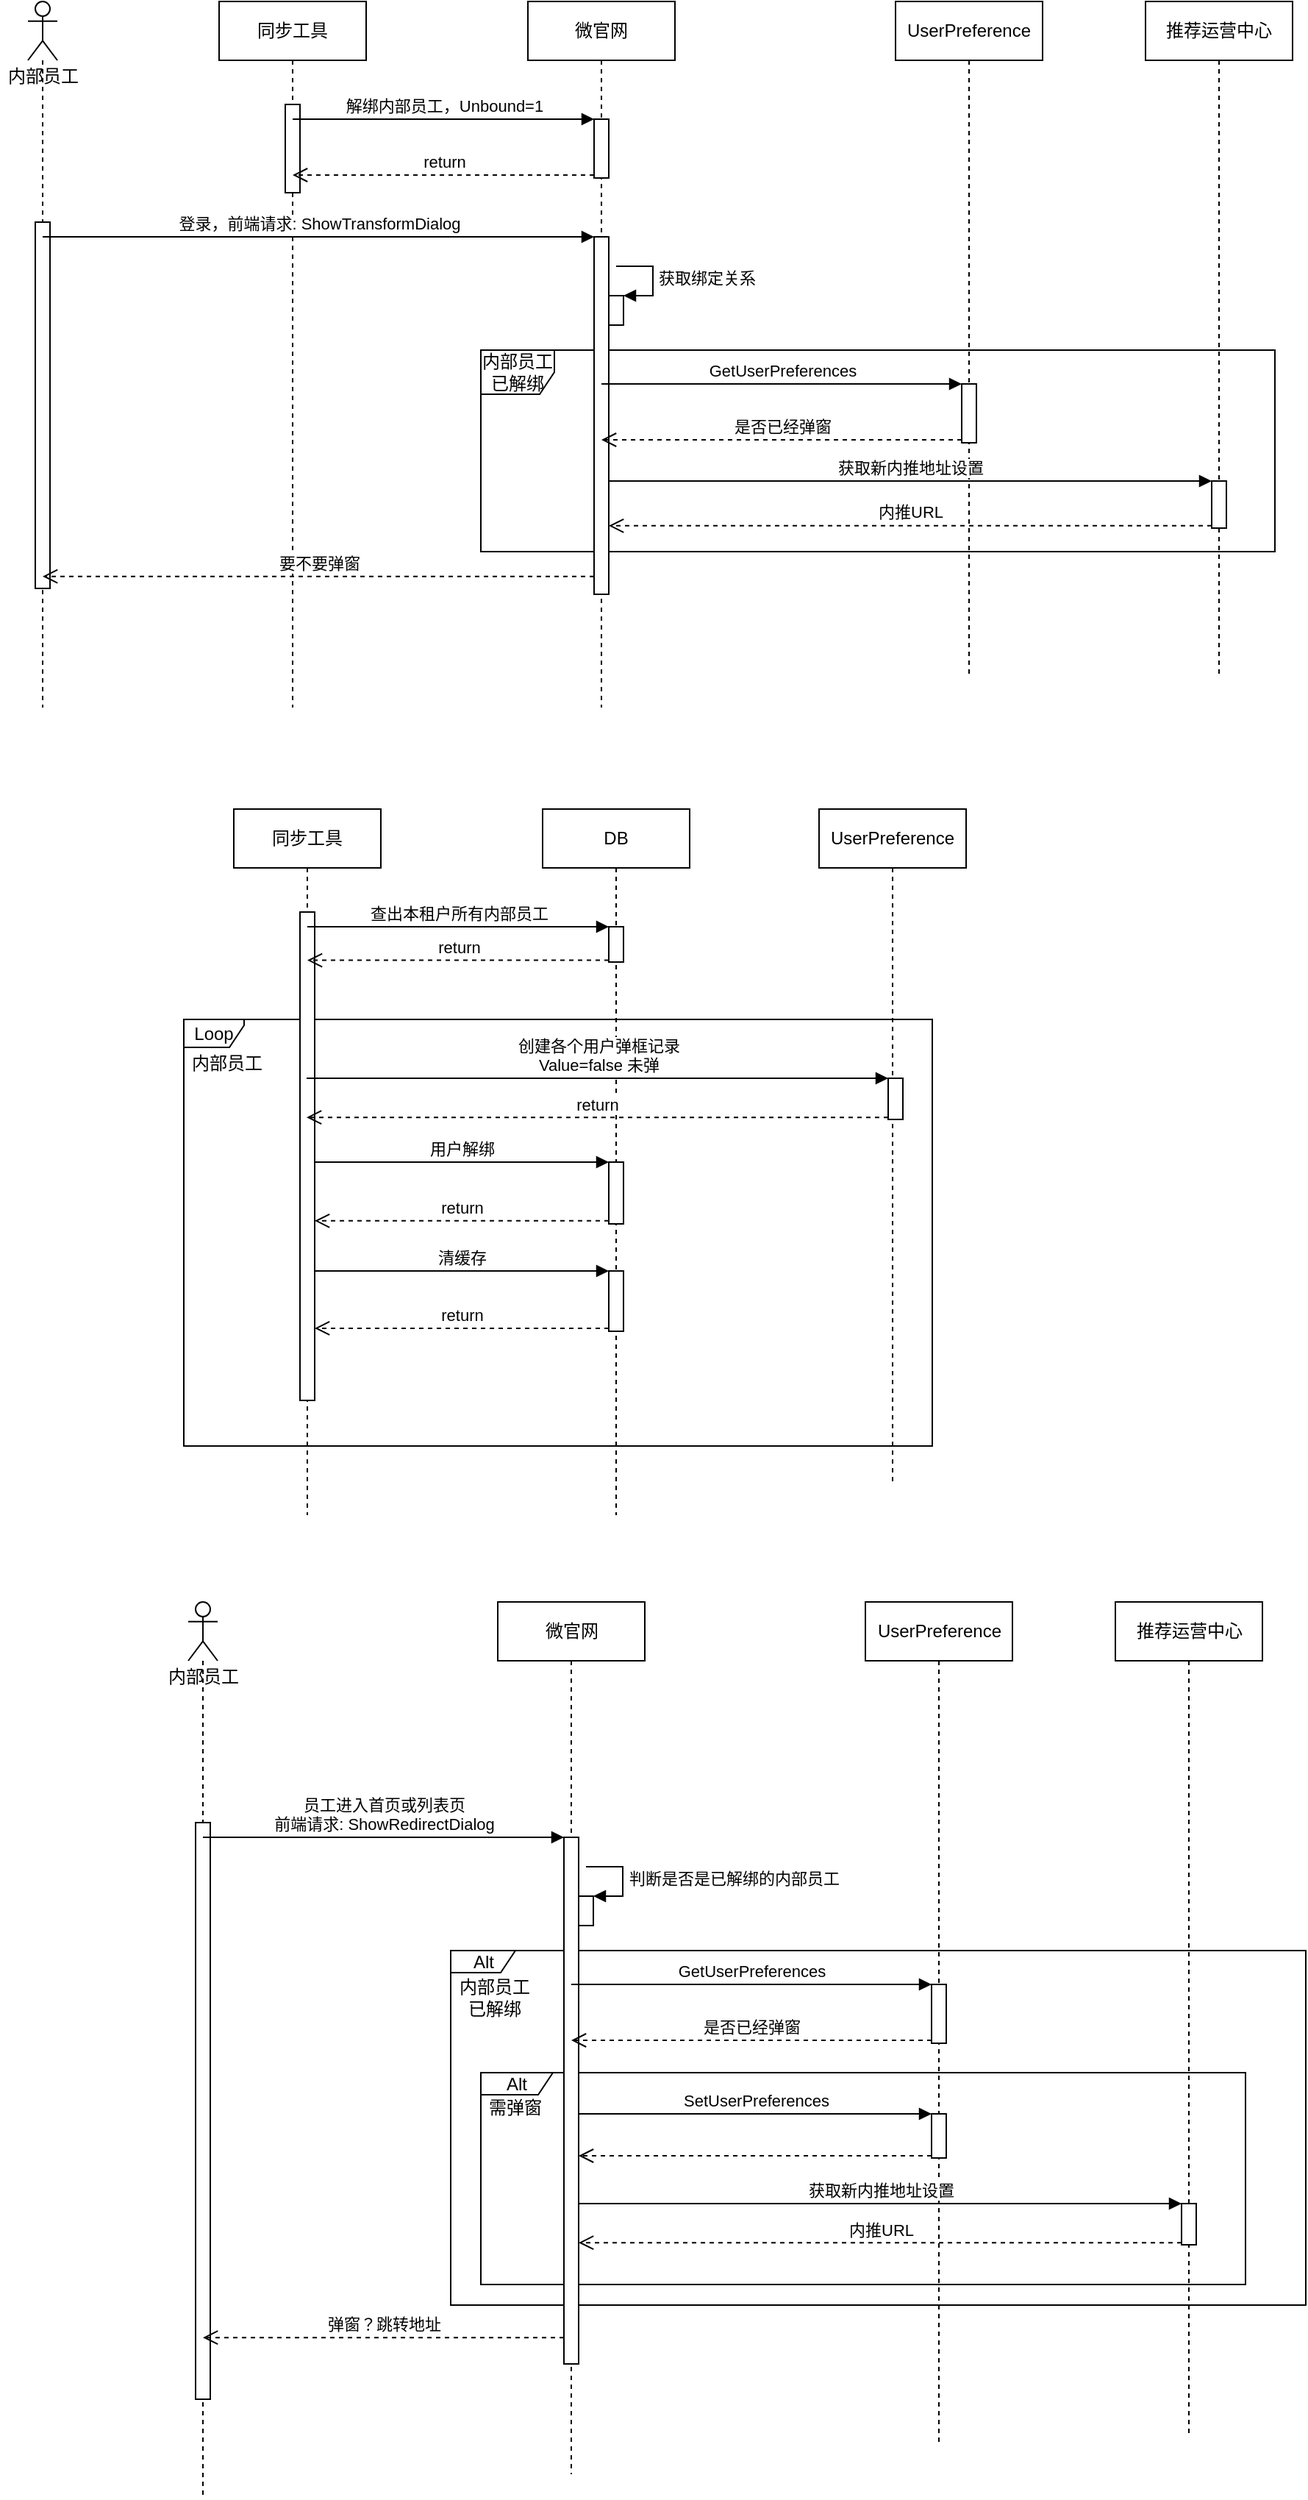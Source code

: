 <mxfile version="14.2.9" type="github">
  <diagram id="4mBtD36QY6xlYoqBJ4lx" name="Page-1">
    <mxGraphModel dx="2031" dy="1199" grid="0" gridSize="10" guides="1" tooltips="1" connect="1" arrows="1" fold="1" page="1" pageScale="1" pageWidth="1654" pageHeight="2336" math="0" shadow="0">
      <root>
        <mxCell id="0" />
        <mxCell id="1" parent="0" />
        <mxCell id="lGtcL8JOurJmEdWF8cp_-87" value="Loop" style="shape=umlFrame;whiteSpace=wrap;html=1;width=41;height=19;" parent="1" vertex="1">
          <mxGeometry x="316" y="822" width="509" height="290" as="geometry" />
        </mxCell>
        <mxCell id="lGtcL8JOurJmEdWF8cp_-117" value="Alt" style="shape=umlFrame;whiteSpace=wrap;html=1;width=49;height=15;" parent="1" vertex="1">
          <mxGeometry x="518" y="1538" width="520" height="144" as="geometry" />
        </mxCell>
        <mxCell id="lGtcL8JOurJmEdWF8cp_-48" value="内部员工&lt;br&gt;已解绑" style="shape=umlFrame;whiteSpace=wrap;html=1;width=50;height=30;" parent="1" vertex="1">
          <mxGeometry x="518" y="367" width="540" height="137" as="geometry" />
        </mxCell>
        <mxCell id="lGtcL8JOurJmEdWF8cp_-21" value="同步工具" style="shape=umlLifeline;perimeter=lifelinePerimeter;whiteSpace=wrap;html=1;container=1;collapsible=0;recursiveResize=0;outlineConnect=0;" parent="1" vertex="1">
          <mxGeometry x="340" y="130" width="100" height="480" as="geometry" />
        </mxCell>
        <mxCell id="lGtcL8JOurJmEdWF8cp_-46" value="" style="html=1;points=[];perimeter=orthogonalPerimeter;" parent="lGtcL8JOurJmEdWF8cp_-21" vertex="1">
          <mxGeometry x="45" y="70" width="10" height="60" as="geometry" />
        </mxCell>
        <mxCell id="lGtcL8JOurJmEdWF8cp_-22" value="" style="shape=umlLifeline;participant=umlActor;perimeter=lifelinePerimeter;whiteSpace=wrap;html=1;container=1;collapsible=0;recursiveResize=0;verticalAlign=top;spacingTop=36;outlineConnect=0;" parent="1" vertex="1">
          <mxGeometry x="210" y="130" width="20" height="480" as="geometry" />
        </mxCell>
        <mxCell id="lGtcL8JOurJmEdWF8cp_-47" value="" style="html=1;points=[];perimeter=orthogonalPerimeter;" parent="lGtcL8JOurJmEdWF8cp_-22" vertex="1">
          <mxGeometry x="5" y="150" width="10" height="249" as="geometry" />
        </mxCell>
        <mxCell id="lGtcL8JOurJmEdWF8cp_-23" value="微官网" style="shape=umlLifeline;perimeter=lifelinePerimeter;whiteSpace=wrap;html=1;container=1;collapsible=0;recursiveResize=0;outlineConnect=0;" parent="1" vertex="1">
          <mxGeometry x="550" y="130" width="100" height="480" as="geometry" />
        </mxCell>
        <mxCell id="lGtcL8JOurJmEdWF8cp_-27" value="" style="html=1;points=[];perimeter=orthogonalPerimeter;" parent="lGtcL8JOurJmEdWF8cp_-23" vertex="1">
          <mxGeometry x="45" y="80" width="10" height="40" as="geometry" />
        </mxCell>
        <mxCell id="lGtcL8JOurJmEdWF8cp_-35" value="" style="html=1;points=[];perimeter=orthogonalPerimeter;" parent="lGtcL8JOurJmEdWF8cp_-23" vertex="1">
          <mxGeometry x="45" y="160" width="10" height="243" as="geometry" />
        </mxCell>
        <mxCell id="lGtcL8JOurJmEdWF8cp_-41" value="" style="html=1;points=[];perimeter=orthogonalPerimeter;" parent="lGtcL8JOurJmEdWF8cp_-23" vertex="1">
          <mxGeometry x="55" y="200" width="10" height="20" as="geometry" />
        </mxCell>
        <mxCell id="lGtcL8JOurJmEdWF8cp_-42" value="获取绑定关系" style="edgeStyle=orthogonalEdgeStyle;html=1;align=left;spacingLeft=2;endArrow=block;rounded=0;entryX=1;entryY=0;" parent="lGtcL8JOurJmEdWF8cp_-23" target="lGtcL8JOurJmEdWF8cp_-41" edge="1">
          <mxGeometry relative="1" as="geometry">
            <mxPoint x="60" y="180" as="sourcePoint" />
            <Array as="points">
              <mxPoint x="85" y="180" />
              <mxPoint x="85" y="200" />
            </Array>
          </mxGeometry>
        </mxCell>
        <mxCell id="lGtcL8JOurJmEdWF8cp_-29" value="return" style="html=1;verticalAlign=bottom;endArrow=open;dashed=1;endSize=8;exitX=0;exitY=0.95;" parent="1" source="lGtcL8JOurJmEdWF8cp_-27" target="lGtcL8JOurJmEdWF8cp_-21" edge="1">
          <mxGeometry relative="1" as="geometry">
            <mxPoint x="525" y="286" as="targetPoint" />
          </mxGeometry>
        </mxCell>
        <mxCell id="lGtcL8JOurJmEdWF8cp_-28" value="解绑内部员工，Unbound=1" style="html=1;verticalAlign=bottom;endArrow=block;entryX=0;entryY=0;" parent="1" source="lGtcL8JOurJmEdWF8cp_-21" target="lGtcL8JOurJmEdWF8cp_-27" edge="1">
          <mxGeometry relative="1" as="geometry">
            <mxPoint x="525" y="210" as="sourcePoint" />
          </mxGeometry>
        </mxCell>
        <mxCell id="lGtcL8JOurJmEdWF8cp_-36" value="登录，前端请求: ShowTransformDialog" style="html=1;verticalAlign=bottom;endArrow=block;entryX=0;entryY=0;" parent="1" source="lGtcL8JOurJmEdWF8cp_-22" target="lGtcL8JOurJmEdWF8cp_-35" edge="1">
          <mxGeometry relative="1" as="geometry">
            <mxPoint x="525" y="290" as="sourcePoint" />
          </mxGeometry>
        </mxCell>
        <mxCell id="lGtcL8JOurJmEdWF8cp_-37" value="要不要弹窗" style="html=1;verticalAlign=bottom;endArrow=open;dashed=1;endSize=8;exitX=0;exitY=0.95;" parent="1" source="lGtcL8JOurJmEdWF8cp_-35" target="lGtcL8JOurJmEdWF8cp_-22" edge="1">
          <mxGeometry relative="1" as="geometry">
            <mxPoint x="525" y="366" as="targetPoint" />
          </mxGeometry>
        </mxCell>
        <mxCell id="lGtcL8JOurJmEdWF8cp_-38" value="UserPreference" style="shape=umlLifeline;perimeter=lifelinePerimeter;whiteSpace=wrap;html=1;container=1;collapsible=0;recursiveResize=0;outlineConnect=0;" parent="1" vertex="1">
          <mxGeometry x="800" y="130" width="100" height="460" as="geometry" />
        </mxCell>
        <mxCell id="lGtcL8JOurJmEdWF8cp_-43" value="" style="html=1;points=[];perimeter=orthogonalPerimeter;" parent="lGtcL8JOurJmEdWF8cp_-38" vertex="1">
          <mxGeometry x="45" y="260" width="10" height="40" as="geometry" />
        </mxCell>
        <mxCell id="lGtcL8JOurJmEdWF8cp_-44" value="GetUserPreferences" style="html=1;verticalAlign=bottom;endArrow=block;entryX=0;entryY=0;" parent="1" source="lGtcL8JOurJmEdWF8cp_-23" target="lGtcL8JOurJmEdWF8cp_-43" edge="1">
          <mxGeometry relative="1" as="geometry">
            <mxPoint x="775" y="350" as="sourcePoint" />
          </mxGeometry>
        </mxCell>
        <mxCell id="lGtcL8JOurJmEdWF8cp_-45" value="是否已经弹窗" style="html=1;verticalAlign=bottom;endArrow=open;dashed=1;endSize=8;exitX=0;exitY=0.95;" parent="1" source="lGtcL8JOurJmEdWF8cp_-43" target="lGtcL8JOurJmEdWF8cp_-23" edge="1">
          <mxGeometry relative="1" as="geometry">
            <mxPoint x="775" y="426" as="targetPoint" />
          </mxGeometry>
        </mxCell>
        <mxCell id="lGtcL8JOurJmEdWF8cp_-49" value="内部员工" style="text;html=1;align=center;verticalAlign=middle;resizable=0;points=[];autosize=1;" parent="1" vertex="1">
          <mxGeometry x="191" y="172" width="58" height="18" as="geometry" />
        </mxCell>
        <mxCell id="lGtcL8JOurJmEdWF8cp_-50" value="推荐运营中心" style="shape=umlLifeline;perimeter=lifelinePerimeter;whiteSpace=wrap;html=1;container=1;collapsible=0;recursiveResize=0;outlineConnect=0;" parent="1" vertex="1">
          <mxGeometry x="970" y="130" width="100" height="460" as="geometry" />
        </mxCell>
        <mxCell id="lGtcL8JOurJmEdWF8cp_-52" value="" style="html=1;points=[];perimeter=orthogonalPerimeter;" parent="lGtcL8JOurJmEdWF8cp_-50" vertex="1">
          <mxGeometry x="45" y="326" width="10" height="32" as="geometry" />
        </mxCell>
        <mxCell id="lGtcL8JOurJmEdWF8cp_-53" value="获取新内推地址设置" style="html=1;verticalAlign=bottom;endArrow=block;" parent="1" source="lGtcL8JOurJmEdWF8cp_-35" target="lGtcL8JOurJmEdWF8cp_-52" edge="1">
          <mxGeometry relative="1" as="geometry">
            <mxPoint x="945" y="419" as="sourcePoint" />
          </mxGeometry>
        </mxCell>
        <mxCell id="lGtcL8JOurJmEdWF8cp_-54" value="内推URL" style="html=1;verticalAlign=bottom;endArrow=open;dashed=1;endSize=8;exitX=0;exitY=0.95;" parent="1" source="lGtcL8JOurJmEdWF8cp_-52" target="lGtcL8JOurJmEdWF8cp_-35" edge="1">
          <mxGeometry relative="1" as="geometry">
            <mxPoint x="945" y="495" as="targetPoint" />
          </mxGeometry>
        </mxCell>
        <mxCell id="lGtcL8JOurJmEdWF8cp_-56" value="同步工具" style="shape=umlLifeline;perimeter=lifelinePerimeter;whiteSpace=wrap;html=1;container=1;collapsible=0;recursiveResize=0;outlineConnect=0;" parent="1" vertex="1">
          <mxGeometry x="350" y="679" width="100" height="480" as="geometry" />
        </mxCell>
        <mxCell id="lGtcL8JOurJmEdWF8cp_-57" value="" style="html=1;points=[];perimeter=orthogonalPerimeter;" parent="lGtcL8JOurJmEdWF8cp_-56" vertex="1">
          <mxGeometry x="45" y="70" width="10" height="332" as="geometry" />
        </mxCell>
        <mxCell id="lGtcL8JOurJmEdWF8cp_-60" value="DB" style="shape=umlLifeline;perimeter=lifelinePerimeter;whiteSpace=wrap;html=1;container=1;collapsible=0;recursiveResize=0;outlineConnect=0;" parent="1" vertex="1">
          <mxGeometry x="560" y="679" width="100" height="480" as="geometry" />
        </mxCell>
        <mxCell id="lGtcL8JOurJmEdWF8cp_-61" value="" style="html=1;points=[];perimeter=orthogonalPerimeter;" parent="lGtcL8JOurJmEdWF8cp_-60" vertex="1">
          <mxGeometry x="45" y="80" width="10" height="24" as="geometry" />
        </mxCell>
        <mxCell id="lGtcL8JOurJmEdWF8cp_-84" value="" style="html=1;points=[];perimeter=orthogonalPerimeter;" parent="lGtcL8JOurJmEdWF8cp_-60" vertex="1">
          <mxGeometry x="45" y="240" width="10" height="42" as="geometry" />
        </mxCell>
        <mxCell id="MURsWEKBqe32ubSYzPZa-1" value="" style="html=1;points=[];perimeter=orthogonalPerimeter;" vertex="1" parent="lGtcL8JOurJmEdWF8cp_-60">
          <mxGeometry x="45" y="314" width="10" height="41" as="geometry" />
        </mxCell>
        <mxCell id="lGtcL8JOurJmEdWF8cp_-65" value="return" style="html=1;verticalAlign=bottom;endArrow=open;dashed=1;endSize=8;exitX=0;exitY=0.95;" parent="1" source="lGtcL8JOurJmEdWF8cp_-61" target="lGtcL8JOurJmEdWF8cp_-56" edge="1">
          <mxGeometry relative="1" as="geometry">
            <mxPoint x="535" y="835" as="targetPoint" />
          </mxGeometry>
        </mxCell>
        <mxCell id="lGtcL8JOurJmEdWF8cp_-66" value="查出本租户所有内部员工" style="html=1;verticalAlign=bottom;endArrow=block;entryX=0;entryY=0;" parent="1" source="lGtcL8JOurJmEdWF8cp_-56" target="lGtcL8JOurJmEdWF8cp_-61" edge="1">
          <mxGeometry relative="1" as="geometry">
            <mxPoint x="535" y="759" as="sourcePoint" />
          </mxGeometry>
        </mxCell>
        <mxCell id="lGtcL8JOurJmEdWF8cp_-69" value="UserPreference" style="shape=umlLifeline;perimeter=lifelinePerimeter;whiteSpace=wrap;html=1;container=1;collapsible=0;recursiveResize=0;outlineConnect=0;" parent="1" vertex="1">
          <mxGeometry x="748" y="679" width="100" height="460" as="geometry" />
        </mxCell>
        <mxCell id="lGtcL8JOurJmEdWF8cp_-78" value="" style="html=1;points=[];perimeter=orthogonalPerimeter;" parent="lGtcL8JOurJmEdWF8cp_-69" vertex="1">
          <mxGeometry x="47" y="183" width="10" height="28" as="geometry" />
        </mxCell>
        <mxCell id="lGtcL8JOurJmEdWF8cp_-79" value="创建各个用户弹框记录&lt;br&gt;Value=false 未弹" style="html=1;verticalAlign=bottom;endArrow=block;entryX=0;entryY=0;" parent="1" target="lGtcL8JOurJmEdWF8cp_-78" edge="1">
          <mxGeometry relative="1" as="geometry">
            <mxPoint x="399.5" y="862" as="sourcePoint" />
          </mxGeometry>
        </mxCell>
        <mxCell id="lGtcL8JOurJmEdWF8cp_-80" value="return" style="html=1;verticalAlign=bottom;endArrow=open;dashed=1;endSize=8;exitX=0;exitY=0.95;" parent="1" source="lGtcL8JOurJmEdWF8cp_-78" edge="1">
          <mxGeometry relative="1" as="geometry">
            <mxPoint x="399.5" y="888.6" as="targetPoint" />
          </mxGeometry>
        </mxCell>
        <mxCell id="lGtcL8JOurJmEdWF8cp_-86" value="return" style="html=1;verticalAlign=bottom;endArrow=open;dashed=1;endSize=8;exitX=0;exitY=0.95;" parent="1" source="lGtcL8JOurJmEdWF8cp_-84" target="lGtcL8JOurJmEdWF8cp_-57" edge="1">
          <mxGeometry relative="1" as="geometry">
            <mxPoint x="405" y="942.65" as="targetPoint" />
          </mxGeometry>
        </mxCell>
        <mxCell id="lGtcL8JOurJmEdWF8cp_-85" value="用户解绑" style="html=1;verticalAlign=bottom;endArrow=block;entryX=0;entryY=0;" parent="1" source="lGtcL8JOurJmEdWF8cp_-57" target="lGtcL8JOurJmEdWF8cp_-84" edge="1">
          <mxGeometry relative="1" as="geometry">
            <mxPoint x="399.5" y="917" as="sourcePoint" />
          </mxGeometry>
        </mxCell>
        <mxCell id="lGtcL8JOurJmEdWF8cp_-88" value="&lt;span&gt;内部员工&lt;/span&gt;" style="text;html=1;align=center;verticalAlign=middle;resizable=0;points=[];autosize=1;" parent="1" vertex="1">
          <mxGeometry x="316" y="843" width="58" height="18" as="geometry" />
        </mxCell>
        <mxCell id="lGtcL8JOurJmEdWF8cp_-90" value="Alt" style="shape=umlFrame;whiteSpace=wrap;html=1;width=44;height=15;" parent="1" vertex="1">
          <mxGeometry x="497.5" y="1455" width="581.5" height="241" as="geometry" />
        </mxCell>
        <mxCell id="lGtcL8JOurJmEdWF8cp_-93" value="" style="shape=umlLifeline;participant=umlActor;perimeter=lifelinePerimeter;whiteSpace=wrap;html=1;container=1;collapsible=0;recursiveResize=0;verticalAlign=top;spacingTop=36;outlineConnect=0;" parent="1" vertex="1">
          <mxGeometry x="319" y="1218" width="20" height="609" as="geometry" />
        </mxCell>
        <mxCell id="lGtcL8JOurJmEdWF8cp_-94" value="" style="html=1;points=[];perimeter=orthogonalPerimeter;" parent="lGtcL8JOurJmEdWF8cp_-93" vertex="1">
          <mxGeometry x="5" y="150" width="10" height="392" as="geometry" />
        </mxCell>
        <mxCell id="lGtcL8JOurJmEdWF8cp_-95" value="微官网" style="shape=umlLifeline;perimeter=lifelinePerimeter;whiteSpace=wrap;html=1;container=1;collapsible=0;recursiveResize=0;outlineConnect=0;" parent="1" vertex="1">
          <mxGeometry x="529.5" y="1218" width="100" height="593" as="geometry" />
        </mxCell>
        <mxCell id="lGtcL8JOurJmEdWF8cp_-97" value="" style="html=1;points=[];perimeter=orthogonalPerimeter;" parent="lGtcL8JOurJmEdWF8cp_-95" vertex="1">
          <mxGeometry x="45" y="160" width="10" height="358" as="geometry" />
        </mxCell>
        <mxCell id="lGtcL8JOurJmEdWF8cp_-98" value="" style="html=1;points=[];perimeter=orthogonalPerimeter;" parent="lGtcL8JOurJmEdWF8cp_-95" vertex="1">
          <mxGeometry x="55" y="200" width="10" height="20" as="geometry" />
        </mxCell>
        <mxCell id="lGtcL8JOurJmEdWF8cp_-99" value="判断是否是已解绑的内部员工" style="edgeStyle=orthogonalEdgeStyle;html=1;align=left;spacingLeft=2;endArrow=block;rounded=0;entryX=1;entryY=0;" parent="lGtcL8JOurJmEdWF8cp_-95" target="lGtcL8JOurJmEdWF8cp_-98" edge="1">
          <mxGeometry relative="1" as="geometry">
            <mxPoint x="60" y="180" as="sourcePoint" />
            <Array as="points">
              <mxPoint x="85" y="180" />
              <mxPoint x="85" y="200" />
            </Array>
          </mxGeometry>
        </mxCell>
        <mxCell id="lGtcL8JOurJmEdWF8cp_-102" value="员工进入首页或列表页&lt;br&gt;前端请求: ShowRedirectDialog" style="html=1;verticalAlign=bottom;endArrow=block;entryX=0;entryY=0;" parent="1" source="lGtcL8JOurJmEdWF8cp_-93" target="lGtcL8JOurJmEdWF8cp_-97" edge="1">
          <mxGeometry relative="1" as="geometry">
            <mxPoint x="504.5" y="1378" as="sourcePoint" />
          </mxGeometry>
        </mxCell>
        <mxCell id="lGtcL8JOurJmEdWF8cp_-103" value="弹窗？跳转地址" style="html=1;verticalAlign=bottom;endArrow=open;dashed=1;endSize=8;exitX=0;exitY=0.95;" parent="1" source="lGtcL8JOurJmEdWF8cp_-97" target="lGtcL8JOurJmEdWF8cp_-93" edge="1">
          <mxGeometry relative="1" as="geometry">
            <mxPoint x="504.5" y="1454" as="targetPoint" />
          </mxGeometry>
        </mxCell>
        <mxCell id="lGtcL8JOurJmEdWF8cp_-104" value="UserPreference" style="shape=umlLifeline;perimeter=lifelinePerimeter;whiteSpace=wrap;html=1;container=1;collapsible=0;recursiveResize=0;outlineConnect=0;" parent="1" vertex="1">
          <mxGeometry x="779.5" y="1218" width="100" height="574" as="geometry" />
        </mxCell>
        <mxCell id="lGtcL8JOurJmEdWF8cp_-105" value="" style="html=1;points=[];perimeter=orthogonalPerimeter;" parent="lGtcL8JOurJmEdWF8cp_-104" vertex="1">
          <mxGeometry x="45" y="260" width="10" height="40" as="geometry" />
        </mxCell>
        <mxCell id="lGtcL8JOurJmEdWF8cp_-113" value="" style="html=1;points=[];perimeter=orthogonalPerimeter;" parent="lGtcL8JOurJmEdWF8cp_-104" vertex="1">
          <mxGeometry x="45" y="348" width="10" height="30" as="geometry" />
        </mxCell>
        <mxCell id="lGtcL8JOurJmEdWF8cp_-106" value="GetUserPreferences" style="html=1;verticalAlign=bottom;endArrow=block;entryX=0;entryY=0;" parent="1" source="lGtcL8JOurJmEdWF8cp_-95" target="lGtcL8JOurJmEdWF8cp_-105" edge="1">
          <mxGeometry relative="1" as="geometry">
            <mxPoint x="754.5" y="1438" as="sourcePoint" />
          </mxGeometry>
        </mxCell>
        <mxCell id="lGtcL8JOurJmEdWF8cp_-107" value="是否已经弹窗" style="html=1;verticalAlign=bottom;endArrow=open;dashed=1;endSize=8;exitX=0;exitY=0.95;" parent="1" source="lGtcL8JOurJmEdWF8cp_-105" target="lGtcL8JOurJmEdWF8cp_-95" edge="1">
          <mxGeometry relative="1" as="geometry">
            <mxPoint x="754.5" y="1514" as="targetPoint" />
          </mxGeometry>
        </mxCell>
        <mxCell id="lGtcL8JOurJmEdWF8cp_-108" value="内部员工" style="text;html=1;align=center;verticalAlign=middle;resizable=0;points=[];autosize=1;" parent="1" vertex="1">
          <mxGeometry x="300" y="1260" width="58" height="18" as="geometry" />
        </mxCell>
        <mxCell id="lGtcL8JOurJmEdWF8cp_-109" value="推荐运营中心" style="shape=umlLifeline;perimeter=lifelinePerimeter;whiteSpace=wrap;html=1;container=1;collapsible=0;recursiveResize=0;outlineConnect=0;" parent="1" vertex="1">
          <mxGeometry x="949.5" y="1218" width="100" height="567" as="geometry" />
        </mxCell>
        <mxCell id="lGtcL8JOurJmEdWF8cp_-110" value="" style="html=1;points=[];perimeter=orthogonalPerimeter;" parent="lGtcL8JOurJmEdWF8cp_-109" vertex="1">
          <mxGeometry x="45" y="409" width="10" height="28" as="geometry" />
        </mxCell>
        <mxCell id="lGtcL8JOurJmEdWF8cp_-111" value="获取新内推地址设置" style="html=1;verticalAlign=bottom;endArrow=block;" parent="1" source="lGtcL8JOurJmEdWF8cp_-97" target="lGtcL8JOurJmEdWF8cp_-110" edge="1">
          <mxGeometry relative="1" as="geometry">
            <mxPoint x="924.5" y="1507" as="sourcePoint" />
          </mxGeometry>
        </mxCell>
        <mxCell id="lGtcL8JOurJmEdWF8cp_-112" value="内推URL" style="html=1;verticalAlign=bottom;endArrow=open;dashed=1;endSize=8;exitX=0;exitY=0.95;" parent="1" source="lGtcL8JOurJmEdWF8cp_-110" target="lGtcL8JOurJmEdWF8cp_-97" edge="1">
          <mxGeometry relative="1" as="geometry">
            <mxPoint x="924.5" y="1583" as="targetPoint" />
          </mxGeometry>
        </mxCell>
        <mxCell id="lGtcL8JOurJmEdWF8cp_-115" value="" style="html=1;verticalAlign=bottom;endArrow=open;dashed=1;endSize=8;exitX=0;exitY=0.95;" parent="1" source="lGtcL8JOurJmEdWF8cp_-113" target="lGtcL8JOurJmEdWF8cp_-97" edge="1">
          <mxGeometry relative="1" as="geometry">
            <mxPoint x="760" y="1608" as="targetPoint" />
          </mxGeometry>
        </mxCell>
        <mxCell id="lGtcL8JOurJmEdWF8cp_-114" value="SetUserPreferences" style="html=1;verticalAlign=bottom;endArrow=block;entryX=0;entryY=0;" parent="1" source="lGtcL8JOurJmEdWF8cp_-97" target="lGtcL8JOurJmEdWF8cp_-113" edge="1">
          <mxGeometry relative="1" as="geometry">
            <mxPoint x="760" y="1532" as="sourcePoint" />
          </mxGeometry>
        </mxCell>
        <mxCell id="lGtcL8JOurJmEdWF8cp_-118" value="&lt;span&gt;内部员工&lt;/span&gt;&lt;br&gt;&lt;span&gt;已解绑&lt;/span&gt;" style="text;html=1;align=center;verticalAlign=middle;resizable=0;points=[];autosize=1;" parent="1" vertex="1">
          <mxGeometry x="497.5" y="1471" width="58" height="32" as="geometry" />
        </mxCell>
        <mxCell id="lGtcL8JOurJmEdWF8cp_-119" value="需弹窗" style="text;html=1;align=center;verticalAlign=middle;resizable=0;points=[];autosize=1;" parent="1" vertex="1">
          <mxGeometry x="518" y="1553" width="46" height="18" as="geometry" />
        </mxCell>
        <mxCell id="MURsWEKBqe32ubSYzPZa-3" value="return" style="html=1;verticalAlign=bottom;endArrow=open;dashed=1;endSize=8;exitX=0;exitY=0.95;" edge="1" source="MURsWEKBqe32ubSYzPZa-1" parent="1" target="lGtcL8JOurJmEdWF8cp_-57">
          <mxGeometry relative="1" as="geometry">
            <mxPoint x="535" y="1069" as="targetPoint" />
          </mxGeometry>
        </mxCell>
        <mxCell id="MURsWEKBqe32ubSYzPZa-2" value="清缓存" style="html=1;verticalAlign=bottom;endArrow=block;entryX=0;entryY=0;" edge="1" target="MURsWEKBqe32ubSYzPZa-1" parent="1" source="lGtcL8JOurJmEdWF8cp_-57">
          <mxGeometry relative="1" as="geometry">
            <mxPoint x="535" y="993" as="sourcePoint" />
          </mxGeometry>
        </mxCell>
      </root>
    </mxGraphModel>
  </diagram>
</mxfile>
